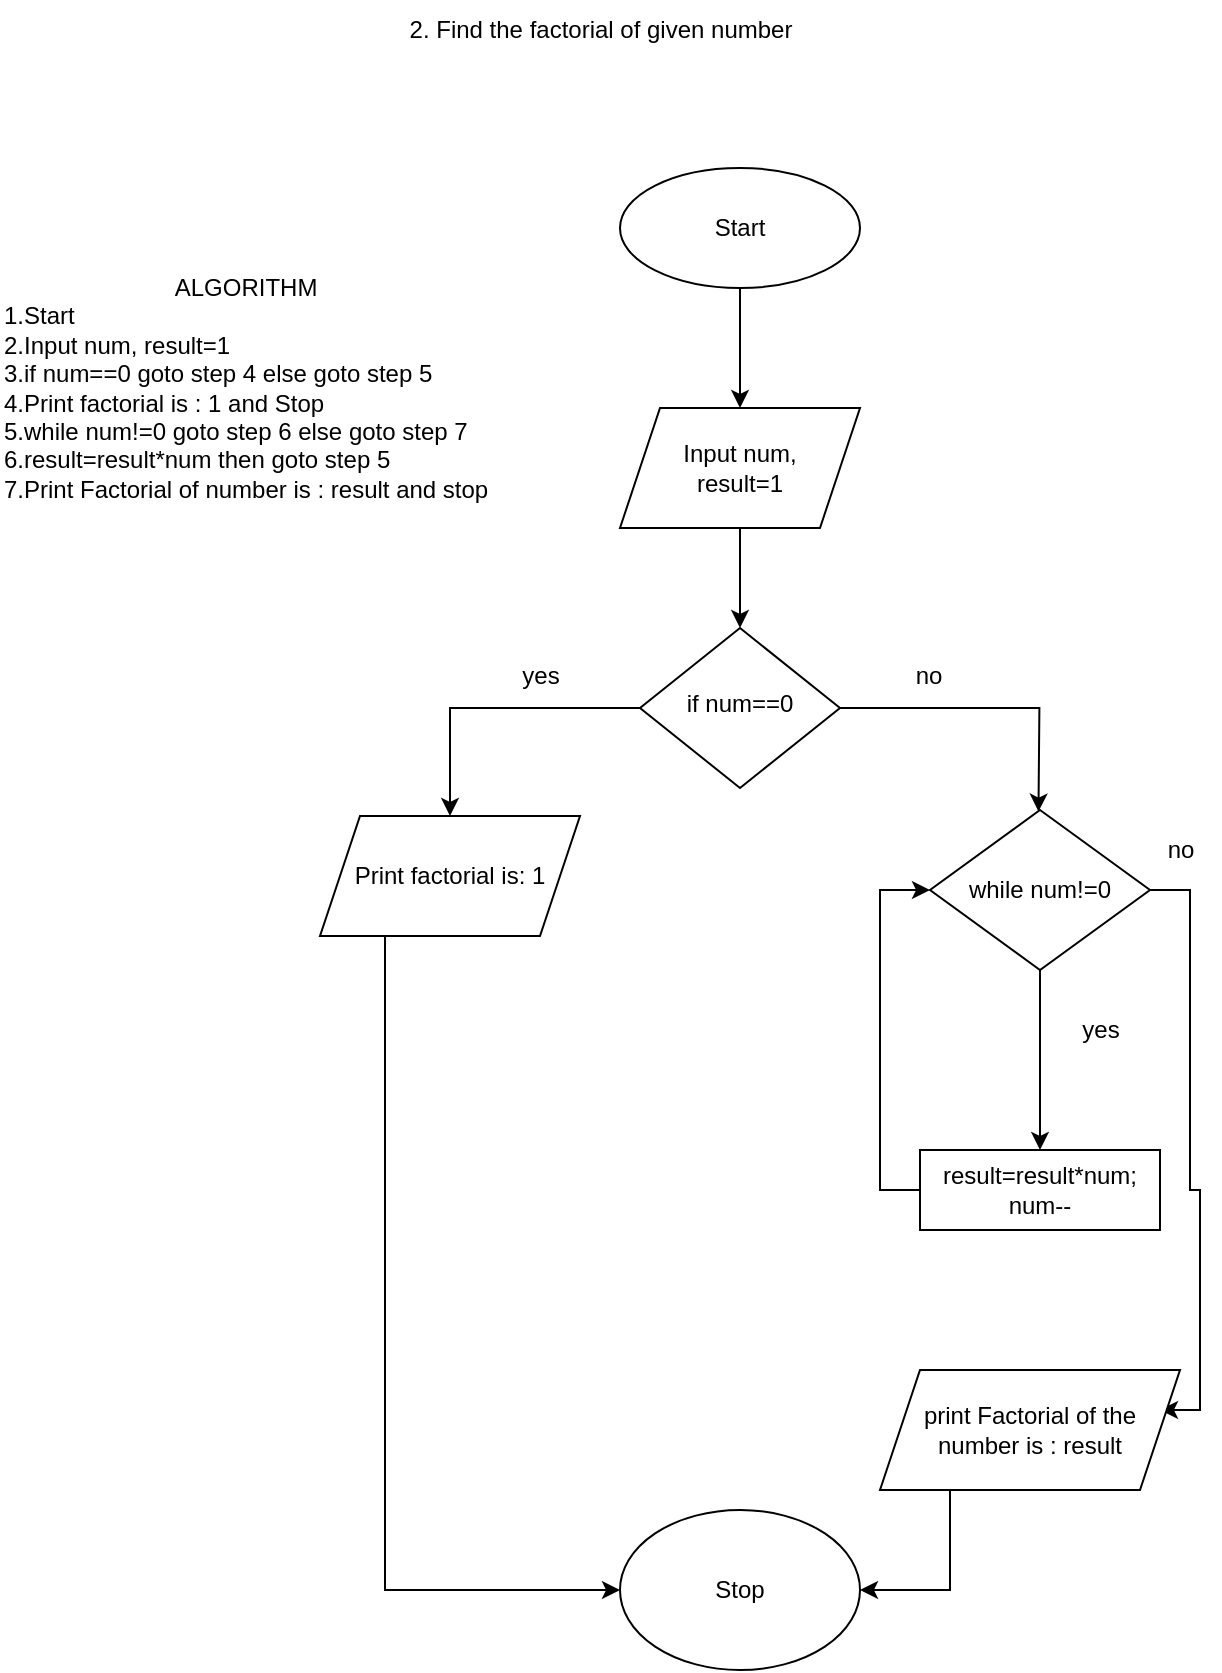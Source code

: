 <mxfile version="20.3.0" type="device"><diagram id="C5RBs43oDa-KdzZeNtuy" name="Page-1"><mxGraphModel dx="1093" dy="1852" grid="1" gridSize="10" guides="1" tooltips="1" connect="1" arrows="1" fold="1" page="1" pageScale="1" pageWidth="827" pageHeight="1169" math="0" shadow="0"><root><mxCell id="WIyWlLk6GJQsqaUBKTNV-0"/><mxCell id="WIyWlLk6GJQsqaUBKTNV-1" parent="WIyWlLk6GJQsqaUBKTNV-0"/><mxCell id="AqO14sFA6V7dyX3XE0pu-0" value="" style="edgeStyle=orthogonalEdgeStyle;rounded=0;orthogonalLoop=1;jettySize=auto;html=1;entryX=0.5;entryY=0;entryDx=0;entryDy=0;" parent="WIyWlLk6GJQsqaUBKTNV-1" source="AqO14sFA6V7dyX3XE0pu-4" target="AqO14sFA6V7dyX3XE0pu-6" edge="1"><mxGeometry relative="1" as="geometry"><mxPoint x="400" y="-911" as="targetPoint"/></mxGeometry></mxCell><mxCell id="AqO14sFA6V7dyX3XE0pu-1" style="edgeStyle=orthogonalEdgeStyle;rounded=0;orthogonalLoop=1;jettySize=auto;html=1;entryX=0.5;entryY=0;entryDx=0;entryDy=0;" parent="WIyWlLk6GJQsqaUBKTNV-1" source="AqO14sFA6V7dyX3XE0pu-3" target="AqO14sFA6V7dyX3XE0pu-10" edge="1"><mxGeometry relative="1" as="geometry"><mxPoint x="260" y="-771" as="targetPoint"/></mxGeometry></mxCell><mxCell id="AqO14sFA6V7dyX3XE0pu-2" style="edgeStyle=orthogonalEdgeStyle;rounded=0;orthogonalLoop=1;jettySize=auto;html=1;exitX=1;exitY=0.5;exitDx=0;exitDy=0;entryX=0.577;entryY=-0.037;entryDx=0;entryDy=0;entryPerimeter=0;" parent="WIyWlLk6GJQsqaUBKTNV-1" source="AqO14sFA6V7dyX3XE0pu-3" edge="1"><mxGeometry relative="1" as="geometry"><mxPoint x="549.24" y="-719.22" as="targetPoint"/></mxGeometry></mxCell><mxCell id="AqO14sFA6V7dyX3XE0pu-3" value="if num==0" style="rhombus;whiteSpace=wrap;html=1;shadow=0;fontFamily=Helvetica;fontSize=12;align=center;strokeWidth=1;spacing=6;spacingTop=-4;" parent="WIyWlLk6GJQsqaUBKTNV-1" vertex="1"><mxGeometry x="350" y="-811" width="100" height="80" as="geometry"/></mxCell><mxCell id="AqO14sFA6V7dyX3XE0pu-4" value="Start" style="ellipse;whiteSpace=wrap;html=1;rounded=1;glass=0;strokeWidth=1;shadow=0;" parent="WIyWlLk6GJQsqaUBKTNV-1" vertex="1"><mxGeometry x="340" y="-1041" width="120" height="60" as="geometry"/></mxCell><mxCell id="AqO14sFA6V7dyX3XE0pu-5" value="" style="edgeStyle=orthogonalEdgeStyle;rounded=0;orthogonalLoop=1;jettySize=auto;html=1;entryX=0.5;entryY=0;entryDx=0;entryDy=0;" parent="WIyWlLk6GJQsqaUBKTNV-1" source="AqO14sFA6V7dyX3XE0pu-6" target="AqO14sFA6V7dyX3XE0pu-3" edge="1"><mxGeometry relative="1" as="geometry"><mxPoint x="400" y="-811" as="targetPoint"/></mxGeometry></mxCell><mxCell id="AqO14sFA6V7dyX3XE0pu-6" value="Input num,&lt;br&gt;result=1" style="shape=parallelogram;perimeter=parallelogramPerimeter;whiteSpace=wrap;html=1;fixedSize=1;" parent="WIyWlLk6GJQsqaUBKTNV-1" vertex="1"><mxGeometry x="340" y="-921" width="120" height="60" as="geometry"/></mxCell><mxCell id="AqO14sFA6V7dyX3XE0pu-9" style="edgeStyle=orthogonalEdgeStyle;rounded=0;orthogonalLoop=1;jettySize=auto;html=1;exitX=0.25;exitY=1;exitDx=0;exitDy=0;entryX=0;entryY=0.5;entryDx=0;entryDy=0;" parent="WIyWlLk6GJQsqaUBKTNV-1" source="AqO14sFA6V7dyX3XE0pu-10" target="AqO14sFA6V7dyX3XE0pu-13" edge="1"><mxGeometry relative="1" as="geometry"/></mxCell><mxCell id="AqO14sFA6V7dyX3XE0pu-10" value="Print factorial is: 1" style="shape=parallelogram;perimeter=parallelogramPerimeter;whiteSpace=wrap;html=1;fixedSize=1;" parent="WIyWlLk6GJQsqaUBKTNV-1" vertex="1"><mxGeometry x="190" y="-717" width="130" height="60" as="geometry"/></mxCell><mxCell id="AqO14sFA6V7dyX3XE0pu-11" value="yes" style="text;html=1;align=center;verticalAlign=middle;resizable=0;points=[];autosize=1;strokeColor=none;fillColor=none;" parent="WIyWlLk6GJQsqaUBKTNV-1" vertex="1"><mxGeometry x="280" y="-802" width="40" height="30" as="geometry"/></mxCell><mxCell id="AqO14sFA6V7dyX3XE0pu-12" value="no" style="text;html=1;align=center;verticalAlign=middle;resizable=0;points=[];autosize=1;strokeColor=none;fillColor=none;" parent="WIyWlLk6GJQsqaUBKTNV-1" vertex="1"><mxGeometry x="474" y="-802" width="40" height="30" as="geometry"/></mxCell><mxCell id="AqO14sFA6V7dyX3XE0pu-13" value="Stop&lt;br&gt;" style="ellipse;whiteSpace=wrap;html=1;" parent="WIyWlLk6GJQsqaUBKTNV-1" vertex="1"><mxGeometry x="340" y="-370" width="120" height="80" as="geometry"/></mxCell><mxCell id="AqO14sFA6V7dyX3XE0pu-14" value="2. Find the factorial of given number" style="text;html=1;align=center;verticalAlign=middle;resizable=0;points=[];autosize=1;strokeColor=none;fillColor=none;" parent="WIyWlLk6GJQsqaUBKTNV-1" vertex="1"><mxGeometry x="225" y="-1125" width="210" height="30" as="geometry"/></mxCell><mxCell id="F47O67mFtZvRAsbCDELR-2" value="" style="edgeStyle=orthogonalEdgeStyle;rounded=0;orthogonalLoop=1;jettySize=auto;html=1;" parent="WIyWlLk6GJQsqaUBKTNV-1" source="F47O67mFtZvRAsbCDELR-0" target="F47O67mFtZvRAsbCDELR-1" edge="1"><mxGeometry relative="1" as="geometry"/></mxCell><mxCell id="F47O67mFtZvRAsbCDELR-6" style="edgeStyle=orthogonalEdgeStyle;rounded=0;orthogonalLoop=1;jettySize=auto;html=1;exitX=1;exitY=0.5;exitDx=0;exitDy=0;entryX=1;entryY=0.5;entryDx=0;entryDy=0;" parent="WIyWlLk6GJQsqaUBKTNV-1" source="F47O67mFtZvRAsbCDELR-0" edge="1"><mxGeometry relative="1" as="geometry"><mxPoint x="610" y="-420" as="targetPoint"/><Array as="points"><mxPoint x="625" y="-680"/><mxPoint x="625" y="-530"/><mxPoint x="630" y="-530"/><mxPoint x="630" y="-420"/></Array></mxGeometry></mxCell><mxCell id="F47O67mFtZvRAsbCDELR-0" value="while num!=0" style="rhombus;whiteSpace=wrap;html=1;" parent="WIyWlLk6GJQsqaUBKTNV-1" vertex="1"><mxGeometry x="495" y="-720" width="110" height="80" as="geometry"/></mxCell><mxCell id="F47O67mFtZvRAsbCDELR-8" style="edgeStyle=orthogonalEdgeStyle;rounded=0;orthogonalLoop=1;jettySize=auto;html=1;exitX=0;exitY=0.5;exitDx=0;exitDy=0;entryX=0;entryY=0.5;entryDx=0;entryDy=0;" parent="WIyWlLk6GJQsqaUBKTNV-1" source="F47O67mFtZvRAsbCDELR-1" target="F47O67mFtZvRAsbCDELR-0" edge="1"><mxGeometry relative="1" as="geometry"><mxPoint x="450" y="-660" as="targetPoint"/></mxGeometry></mxCell><mxCell id="F47O67mFtZvRAsbCDELR-1" value="result=result*num;&lt;br&gt;num--" style="whiteSpace=wrap;html=1;" parent="WIyWlLk6GJQsqaUBKTNV-1" vertex="1"><mxGeometry x="490" y="-550" width="120" height="40" as="geometry"/></mxCell><mxCell id="F47O67mFtZvRAsbCDELR-7" style="edgeStyle=orthogonalEdgeStyle;rounded=0;orthogonalLoop=1;jettySize=auto;html=1;exitX=0.5;exitY=1;exitDx=0;exitDy=0;entryX=1;entryY=0.5;entryDx=0;entryDy=0;" parent="WIyWlLk6GJQsqaUBKTNV-1" target="AqO14sFA6V7dyX3XE0pu-13" edge="1"><mxGeometry relative="1" as="geometry"><mxPoint x="550" y="-320" as="targetPoint"/><mxPoint x="550" y="-400" as="sourcePoint"/></mxGeometry></mxCell><mxCell id="F47O67mFtZvRAsbCDELR-5" value="yes" style="text;html=1;align=center;verticalAlign=middle;resizable=0;points=[];autosize=1;strokeColor=none;fillColor=none;" parent="WIyWlLk6GJQsqaUBKTNV-1" vertex="1"><mxGeometry x="560" y="-625" width="40" height="30" as="geometry"/></mxCell><mxCell id="F47O67mFtZvRAsbCDELR-9" value="no&lt;br&gt;" style="text;html=1;align=center;verticalAlign=middle;resizable=0;points=[];autosize=1;strokeColor=none;fillColor=none;" parent="WIyWlLk6GJQsqaUBKTNV-1" vertex="1"><mxGeometry x="600" y="-715" width="40" height="30" as="geometry"/></mxCell><mxCell id="V5Rym3n69LS3JtcH5Tg7-0" value="print Factorial of the number is : result" style="shape=parallelogram;perimeter=parallelogramPerimeter;whiteSpace=wrap;html=1;fixedSize=1;" parent="WIyWlLk6GJQsqaUBKTNV-1" vertex="1"><mxGeometry x="470" y="-440" width="150" height="60" as="geometry"/></mxCell><mxCell id="Ox-rgsOh_oKkWM6qwZ1a-0" value="&lt;div style=&quot;text-align: center;&quot;&gt;&lt;span style=&quot;background-color: initial;&quot;&gt;ALGORITHM&lt;/span&gt;&lt;/div&gt;1.Start&lt;br&gt;2.Input num, result=1&lt;br&gt;3.if num==0 goto step 4 else goto step 5&lt;br&gt;4.Print factorial is : 1 and Stop&lt;br&gt;5.while num!=0 goto step 6 else goto step 7&lt;br&gt;6.result=result*num then goto step 5&lt;br&gt;7.Print Factorial of number is : result and stop" style="text;html=1;align=left;verticalAlign=middle;resizable=0;points=[];autosize=1;strokeColor=none;fillColor=none;" vertex="1" parent="WIyWlLk6GJQsqaUBKTNV-1"><mxGeometry x="30" y="-996" width="270" height="130" as="geometry"/></mxCell></root></mxGraphModel></diagram></mxfile>